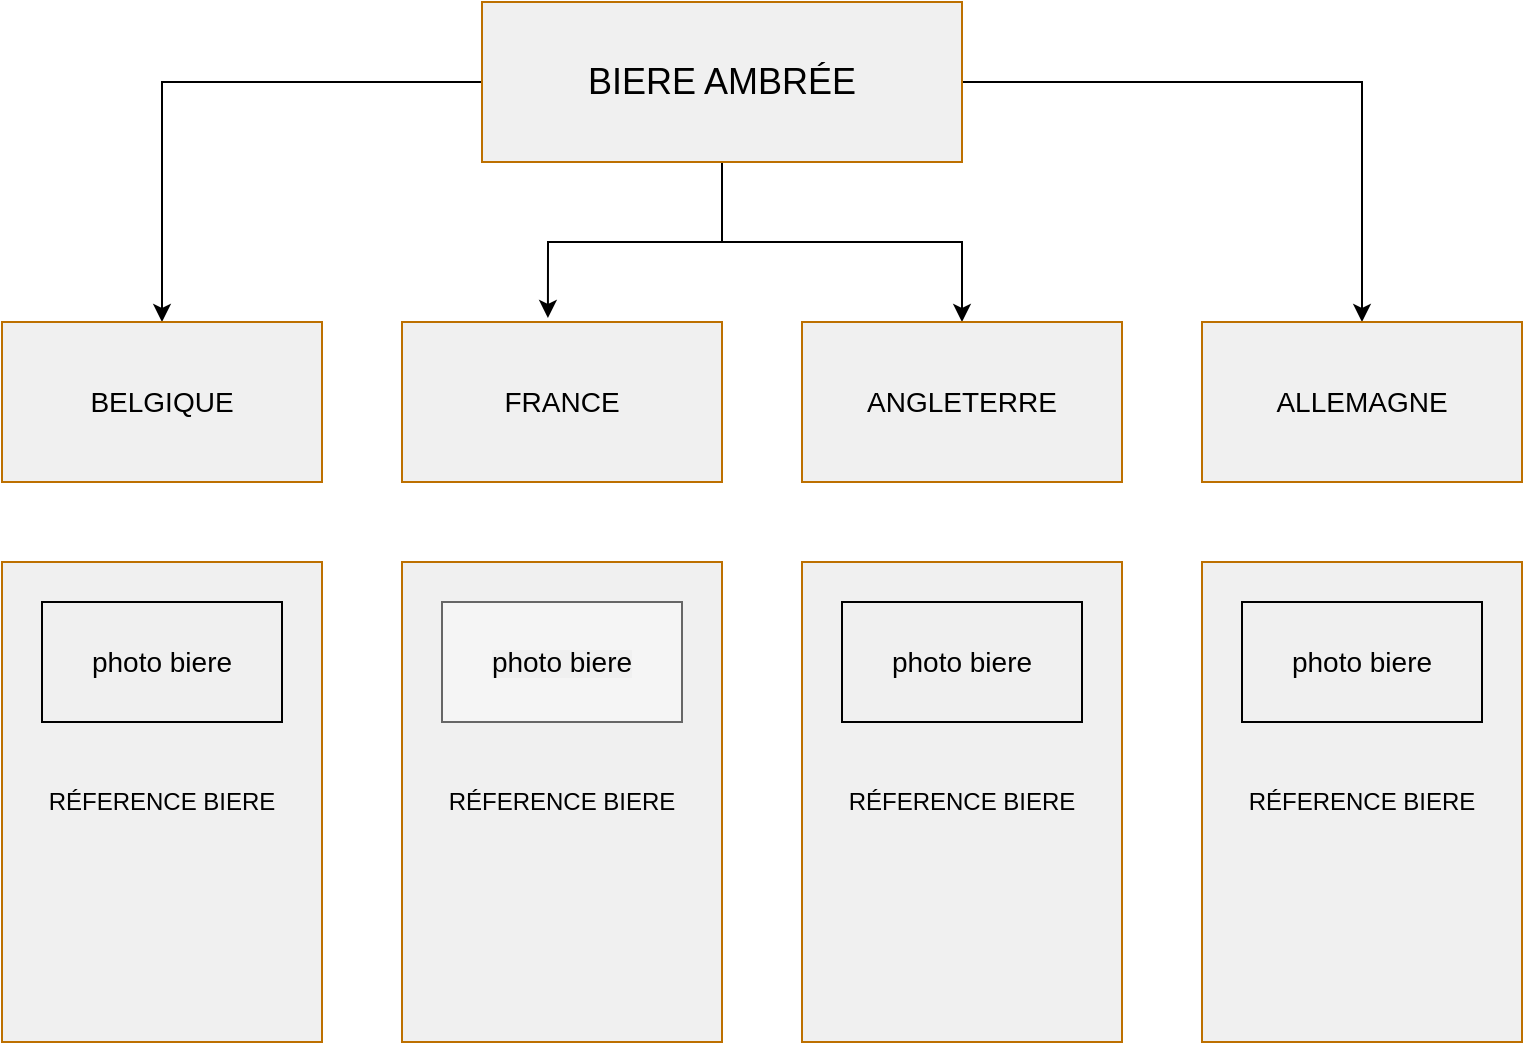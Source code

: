 <mxfile version="14.2.4" type="embed">
    <diagram id="Bw7XuatcFhR5UVIziYel" name="Page-1">
        <mxGraphModel dx="947" dy="680" grid="1" gridSize="10" guides="1" tooltips="1" connect="1" arrows="1" fold="1" page="1" pageScale="1" pageWidth="827" pageHeight="1169" math="0" shadow="0">
            <root>
                <mxCell id="0"/>
                <mxCell id="1" parent="0"/>
                <mxCell id="7" style="edgeStyle=orthogonalEdgeStyle;rounded=0;orthogonalLoop=1;jettySize=auto;html=1;entryX=0.5;entryY=0;entryDx=0;entryDy=0;" parent="1" source="2" target="3" edge="1">
                    <mxGeometry relative="1" as="geometry"/>
                </mxCell>
                <mxCell id="8" style="edgeStyle=orthogonalEdgeStyle;rounded=0;orthogonalLoop=1;jettySize=auto;html=1;entryX=0.456;entryY=-0.025;entryDx=0;entryDy=0;entryPerimeter=0;" parent="1" source="2" target="4" edge="1">
                    <mxGeometry relative="1" as="geometry"/>
                </mxCell>
                <mxCell id="9" style="edgeStyle=orthogonalEdgeStyle;rounded=0;orthogonalLoop=1;jettySize=auto;html=1;entryX=0.5;entryY=0;entryDx=0;entryDy=0;" parent="1" source="2" target="5" edge="1">
                    <mxGeometry relative="1" as="geometry"/>
                </mxCell>
                <mxCell id="10" style="edgeStyle=orthogonalEdgeStyle;rounded=0;orthogonalLoop=1;jettySize=auto;html=1;entryX=0.5;entryY=0;entryDx=0;entryDy=0;" parent="1" source="2" target="6" edge="1">
                    <mxGeometry relative="1" as="geometry"/>
                </mxCell>
                <mxCell id="2" value="&lt;font style=&quot;font-size: 18px&quot; color=&quot;#000000&quot;&gt;BIERE AMBRÉE&lt;/font&gt;" style="whiteSpace=wrap;html=1;strokeColor=#BD7000;fontColor=#ffffff;fillColor=#F0F0F0;" parent="1" vertex="1">
                    <mxGeometry x="280" y="40" width="240" height="80" as="geometry"/>
                </mxCell>
                <mxCell id="3" value="&lt;font color=&quot;#000000&quot; style=&quot;font-size: 14px&quot;&gt;BELGIQUE&lt;/font&gt;" style="whiteSpace=wrap;html=1;strokeColor=#BD7000;fontColor=#ffffff;fillColor=#F0F0F0;" parent="1" vertex="1">
                    <mxGeometry x="40" y="200" width="160" height="80" as="geometry"/>
                </mxCell>
                <mxCell id="4" value="&lt;font color=&quot;#000000&quot; style=&quot;font-size: 14px&quot;&gt;FRANCE&lt;/font&gt;" style="whiteSpace=wrap;html=1;strokeColor=#BD7000;fontColor=#ffffff;fillColor=#F0F0F0;" parent="1" vertex="1">
                    <mxGeometry x="240" y="200" width="160" height="80" as="geometry"/>
                </mxCell>
                <mxCell id="5" value="&lt;font color=&quot;#000000&quot; style=&quot;font-size: 14px&quot;&gt;ANGLETERRE&lt;/font&gt;" style="whiteSpace=wrap;html=1;strokeColor=#BD7000;fontColor=#ffffff;fillColor=#F0F0F0;" parent="1" vertex="1">
                    <mxGeometry x="440" y="200" width="160" height="80" as="geometry"/>
                </mxCell>
                <mxCell id="6" value="&lt;font color=&quot;#000000&quot; style=&quot;font-size: 14px&quot;&gt;ALLEMAGNE&lt;/font&gt;" style="whiteSpace=wrap;html=1;strokeColor=#BD7000;fontColor=#ffffff;fillColor=#F0F0F0;" parent="1" vertex="1">
                    <mxGeometry x="640" y="200" width="160" height="80" as="geometry"/>
                </mxCell>
                <mxCell id="11" value="&lt;font color=&quot;#000000&quot;&gt;RÉFERENCE BIERE&lt;/font&gt;" style="whiteSpace=wrap;html=1;strokeColor=#BD7000;fontColor=#ffffff;fillColor=#F0F0F0;" parent="1" vertex="1">
                    <mxGeometry x="40" y="320" width="160" height="240" as="geometry"/>
                </mxCell>
                <mxCell id="12" value="&lt;span&gt;&lt;font color=&quot;#000000&quot;&gt;RÉFERENCE BIERE&lt;/font&gt;&lt;/span&gt;" style="whiteSpace=wrap;html=1;strokeColor=#BD7000;fontColor=#ffffff;fillColor=#F0F0F0;" parent="1" vertex="1">
                    <mxGeometry x="240" y="320" width="160" height="240" as="geometry"/>
                </mxCell>
                <mxCell id="13" value="&lt;span&gt;&lt;font color=&quot;#000000&quot;&gt;RÉFERENCE BIERE&lt;/font&gt;&lt;/span&gt;" style="whiteSpace=wrap;html=1;strokeColor=#BD7000;fontColor=#ffffff;fillColor=#F0F0F0;" parent="1" vertex="1">
                    <mxGeometry x="440" y="320" width="160" height="240" as="geometry"/>
                </mxCell>
                <mxCell id="14" value="&lt;span&gt;&lt;font color=&quot;#000000&quot;&gt;RÉFERENCE BIERE&lt;/font&gt;&lt;/span&gt;" style="whiteSpace=wrap;html=1;strokeColor=#BD7000;fontColor=#ffffff;fillColor=#F0F0F0;" parent="1" vertex="1">
                    <mxGeometry x="640" y="320" width="160" height="240" as="geometry"/>
                </mxCell>
                <mxCell id="15" value="&lt;span style=&quot;color: rgb(0 , 0 , 0) ; font-size: 14px&quot;&gt;photo biere&lt;/span&gt;" style="whiteSpace=wrap;html=1;fillColor=#F0F0F0;" vertex="1" parent="1">
                    <mxGeometry x="60" y="340" width="120" height="60" as="geometry"/>
                </mxCell>
                <mxCell id="16" value="&lt;span style=&quot;background-color: rgb(240 , 240 , 240)&quot;&gt;&lt;span style=&quot;color: rgb(0 , 0 , 0) ; font-family: &amp;#34;helvetica&amp;#34; ; font-size: 14px ; font-style: normal ; font-weight: 400 ; letter-spacing: normal ; text-align: center ; text-indent: 0px ; text-transform: none ; word-spacing: 0px ; display: inline ; float: none&quot;&gt;photo&lt;/span&gt;&lt;span style=&quot;color: rgb(0 , 0 , 0) ; font-family: &amp;#34;helvetica&amp;#34; ; font-size: 14px ; font-style: normal ; font-weight: 400 ; letter-spacing: normal ; text-align: center ; text-indent: 0px ; text-transform: none ; word-spacing: 0px ; display: inline ; float: none&quot;&gt; &lt;/span&gt;&lt;span style=&quot;color: rgb(0 , 0 , 0) ; font-family: &amp;#34;helvetica&amp;#34; ; font-size: 14px ; font-style: normal ; font-weight: 400 ; letter-spacing: normal ; text-align: center ; text-indent: 0px ; text-transform: none ; word-spacing: 0px ; display: inline ; float: none&quot;&gt;biere&lt;/span&gt;&lt;/span&gt;" style="whiteSpace=wrap;html=1;fillColor=#f5f5f5;strokeColor=#666666;fontColor=#333333;" vertex="1" parent="1">
                    <mxGeometry x="260" y="340" width="120" height="60" as="geometry"/>
                </mxCell>
                <mxCell id="17" value="&lt;span style=&quot;color: rgb(0 , 0 , 0) ; font-family: &amp;#34;helvetica&amp;#34; ; font-size: 14px ; font-style: normal ; font-weight: 400 ; letter-spacing: normal ; text-align: center ; text-indent: 0px ; text-transform: none ; word-spacing: 0px ; display: inline ; float: none ; background-color: rgb(240 , 240 , 240)&quot;&gt;photo biere&lt;/span&gt;" style="whiteSpace=wrap;html=1;fillColor=#F0F0F0;" vertex="1" parent="1">
                    <mxGeometry x="460" y="340" width="120" height="60" as="geometry"/>
                </mxCell>
                <mxCell id="18" value="&lt;span style=&quot;color: rgb(0 , 0 , 0) ; font-family: &amp;#34;helvetica&amp;#34; ; font-size: 14px ; font-style: normal ; font-weight: 400 ; letter-spacing: normal ; text-align: center ; text-indent: 0px ; text-transform: none ; word-spacing: 0px ; display: inline ; float: none ; background-color: rgb(240 , 240 , 240)&quot;&gt;photo biere&lt;/span&gt;" style="whiteSpace=wrap;html=1;fillColor=#F0F0F0;" vertex="1" parent="1">
                    <mxGeometry x="660" y="340" width="120" height="60" as="geometry"/>
                </mxCell>
            </root>
        </mxGraphModel>
    </diagram>
</mxfile>